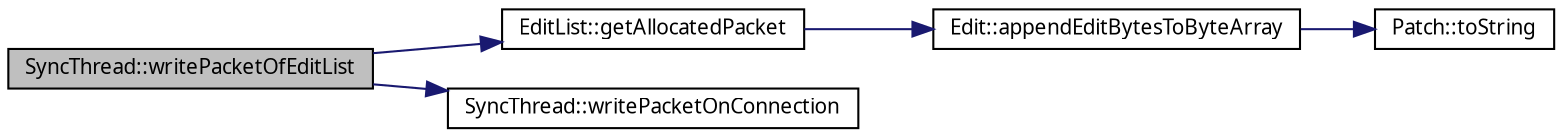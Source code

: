digraph G
{
  edge [fontname="FreeSans.ttf",fontsize="10",labelfontname="FreeSans.ttf",labelfontsize="10"];
  node [fontname="FreeSans.ttf",fontsize="10",shape=record];
  rankdir=LR;
  Node1 [label="SyncThread::writePacketOfEditList",height=0.2,width=0.4,color="black", fillcolor="grey75", style="filled" fontcolor="black"];
  Node1 -> Node2 [color="midnightblue",fontsize="10",style="solid",fontname="FreeSans.ttf"];
  Node2 [label="EditList::getAllocatedPacket",height=0.2,width=0.4,color="black", fillcolor="white", style="filled",URL="$class_edit_list.html#ace8dff1c04b64ed883808949b3b5c650"];
  Node2 -> Node3 [color="midnightblue",fontsize="10",style="solid",fontname="FreeSans.ttf"];
  Node3 [label="Edit::appendEditBytesToByteArray",height=0.2,width=0.4,color="black", fillcolor="white", style="filled",URL="$class_edit.html#af7a7bd4cb0fa6ebc6dc238b0613d4b73"];
  Node3 -> Node4 [color="midnightblue",fontsize="10",style="solid",fontname="FreeSans.ttf"];
  Node4 [label="Patch::toString",height=0.2,width=0.4,color="black", fillcolor="white", style="filled",URL="$class_patch.html#a53799d5296a89879d88f76c8f10602e7"];
  Node1 -> Node5 [color="midnightblue",fontsize="10",style="solid",fontname="FreeSans.ttf"];
  Node5 [label="SyncThread::writePacketOnConnection",height=0.2,width=0.4,color="black", fillcolor="white", style="filled",URL="$class_sync_thread.html#a954c2e1a65ff3a473c3c7dc5350e0497"];
}
